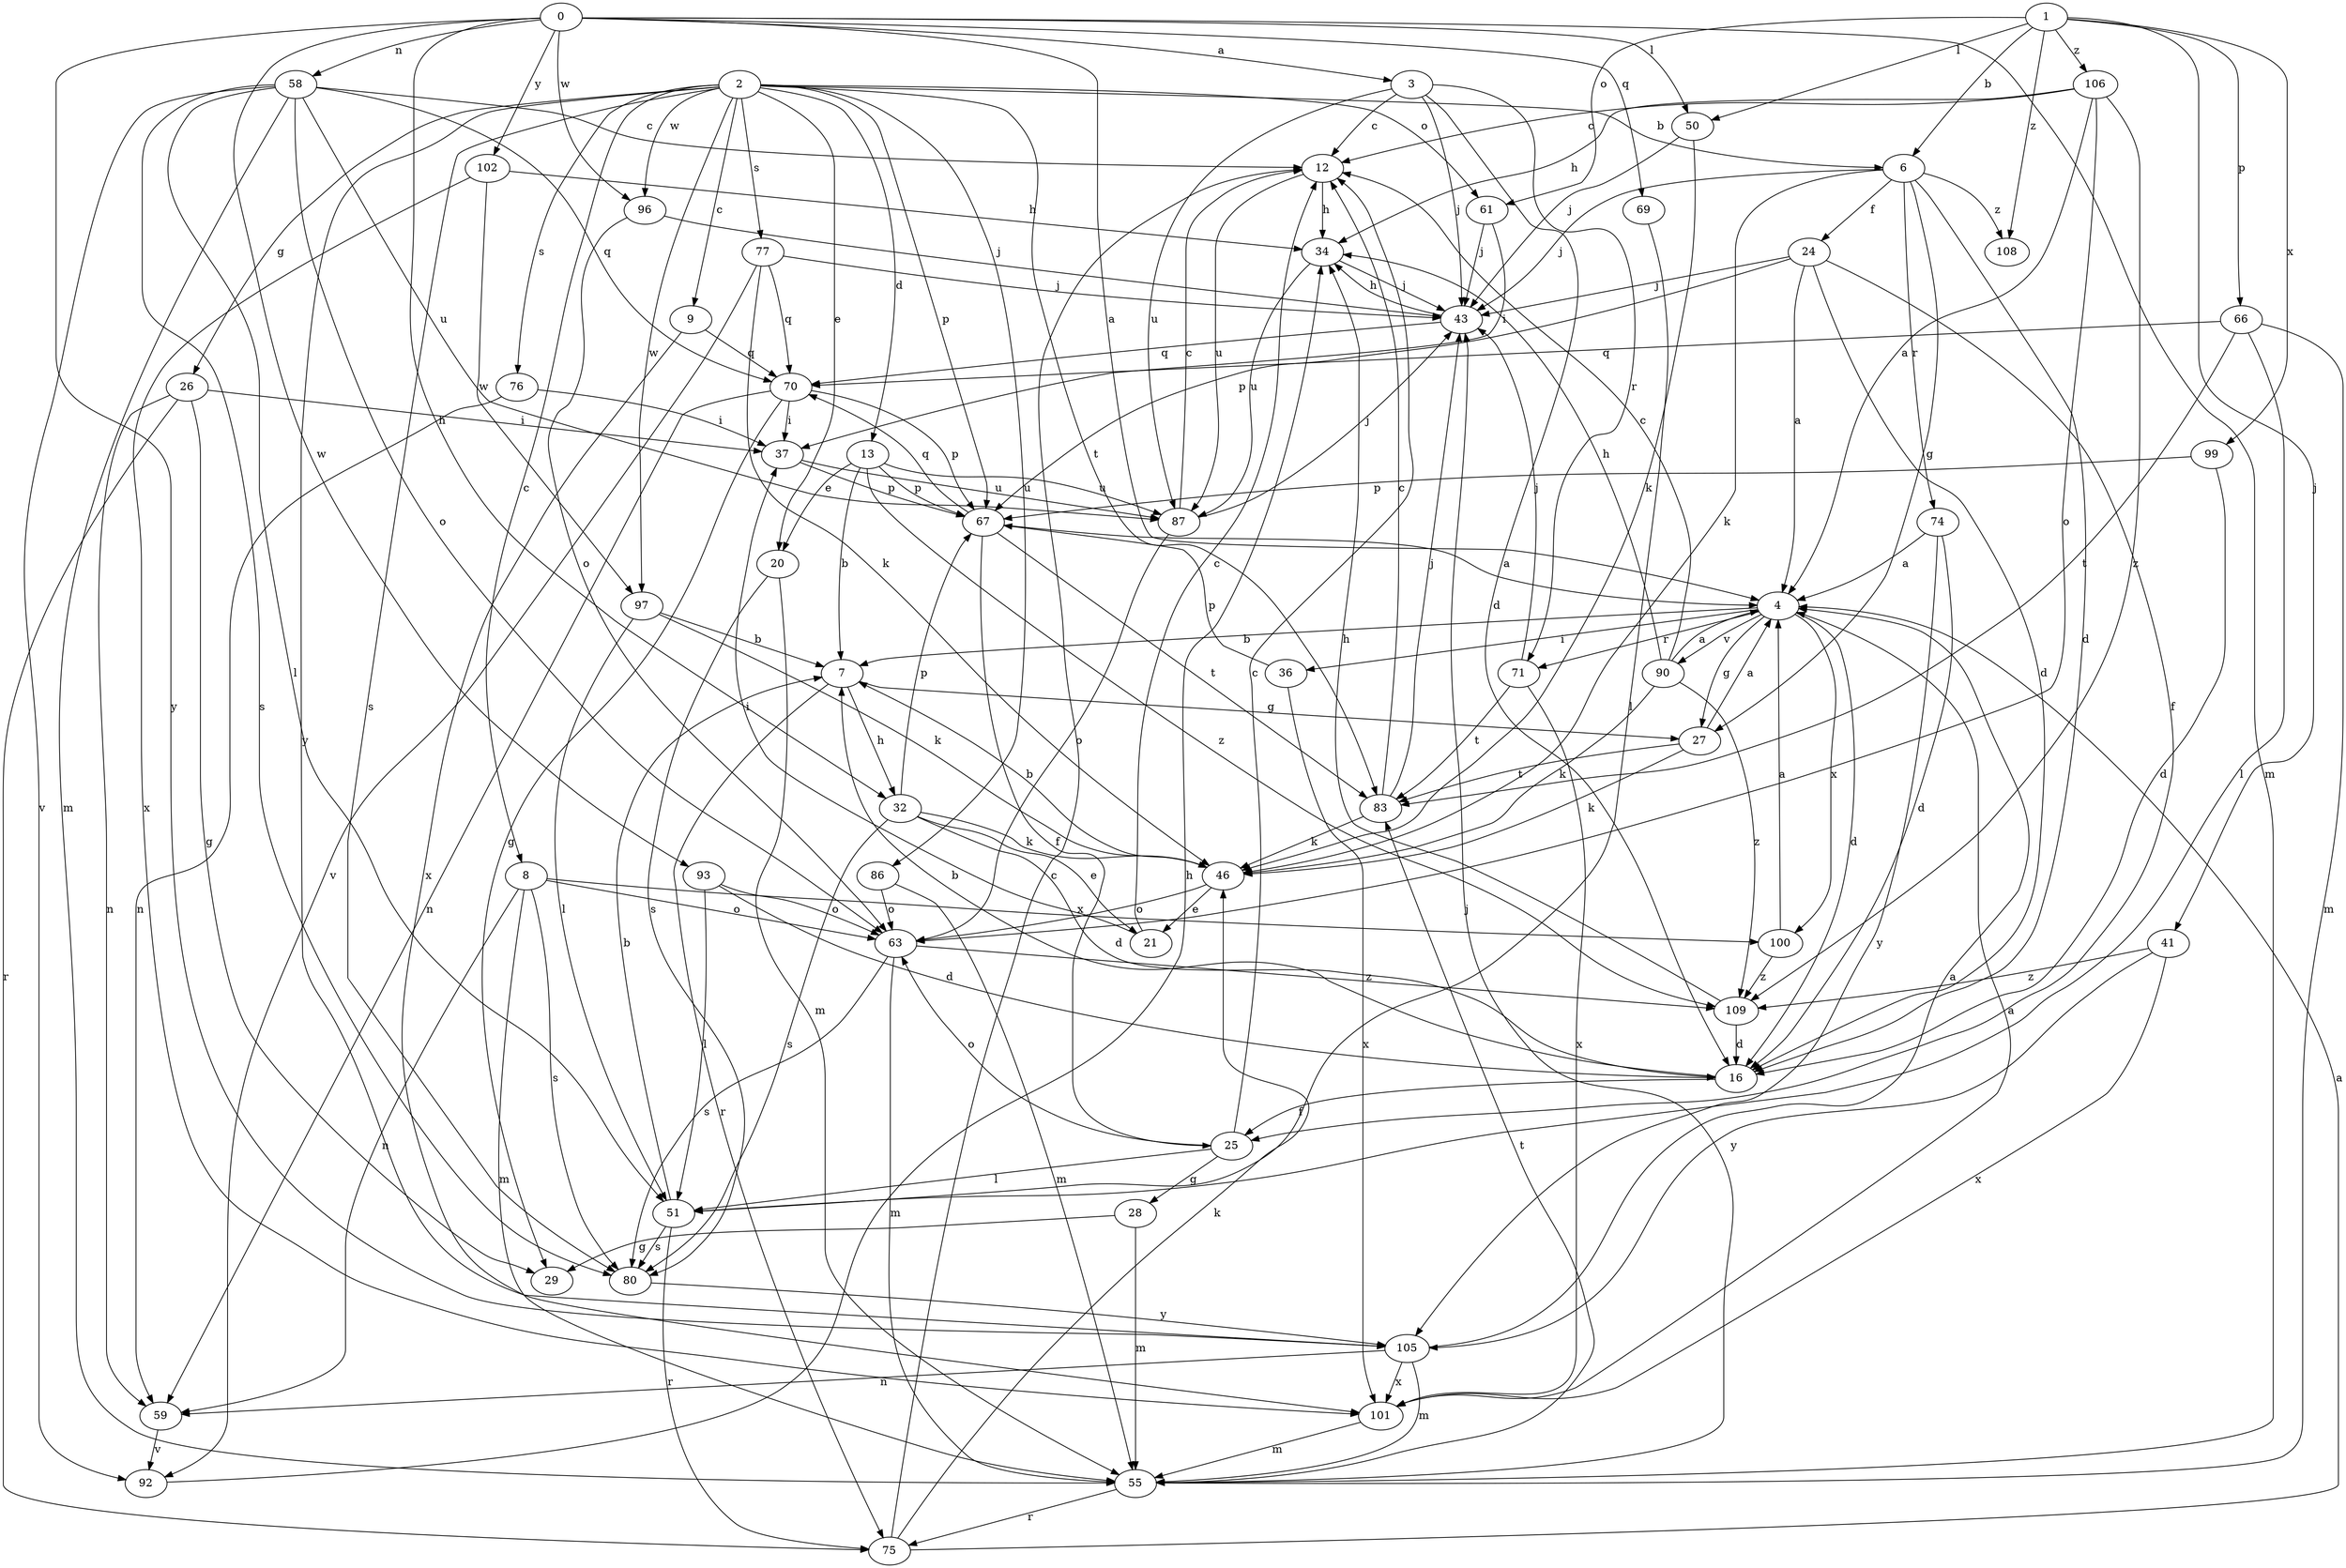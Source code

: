 strict digraph  {
0;
1;
2;
3;
4;
6;
7;
8;
9;
12;
13;
16;
20;
21;
24;
25;
26;
27;
28;
29;
32;
34;
36;
37;
41;
43;
46;
50;
51;
55;
58;
59;
61;
63;
66;
67;
69;
70;
71;
74;
75;
76;
77;
80;
83;
86;
87;
90;
92;
93;
96;
97;
99;
100;
101;
102;
105;
106;
108;
109;
0 -> 3  [label=a];
0 -> 4  [label=a];
0 -> 32  [label=h];
0 -> 50  [label=l];
0 -> 55  [label=m];
0 -> 58  [label=n];
0 -> 69  [label=q];
0 -> 93  [label=w];
0 -> 96  [label=w];
0 -> 102  [label=y];
0 -> 105  [label=y];
1 -> 6  [label=b];
1 -> 41  [label=j];
1 -> 50  [label=l];
1 -> 61  [label=o];
1 -> 66  [label=p];
1 -> 99  [label=x];
1 -> 106  [label=z];
1 -> 108  [label=z];
2 -> 6  [label=b];
2 -> 8  [label=c];
2 -> 9  [label=c];
2 -> 13  [label=d];
2 -> 20  [label=e];
2 -> 26  [label=g];
2 -> 61  [label=o];
2 -> 67  [label=p];
2 -> 76  [label=s];
2 -> 77  [label=s];
2 -> 80  [label=s];
2 -> 83  [label=t];
2 -> 86  [label=u];
2 -> 96  [label=w];
2 -> 97  [label=w];
2 -> 105  [label=y];
3 -> 12  [label=c];
3 -> 16  [label=d];
3 -> 43  [label=j];
3 -> 71  [label=r];
3 -> 87  [label=u];
4 -> 7  [label=b];
4 -> 16  [label=d];
4 -> 27  [label=g];
4 -> 36  [label=i];
4 -> 71  [label=r];
4 -> 90  [label=v];
4 -> 100  [label=x];
6 -> 16  [label=d];
6 -> 24  [label=f];
6 -> 27  [label=g];
6 -> 43  [label=j];
6 -> 46  [label=k];
6 -> 74  [label=r];
6 -> 108  [label=z];
7 -> 27  [label=g];
7 -> 32  [label=h];
7 -> 75  [label=r];
8 -> 55  [label=m];
8 -> 59  [label=n];
8 -> 63  [label=o];
8 -> 80  [label=s];
8 -> 100  [label=x];
9 -> 70  [label=q];
9 -> 101  [label=x];
12 -> 34  [label=h];
12 -> 87  [label=u];
13 -> 7  [label=b];
13 -> 20  [label=e];
13 -> 67  [label=p];
13 -> 87  [label=u];
13 -> 109  [label=z];
16 -> 7  [label=b];
16 -> 25  [label=f];
20 -> 55  [label=m];
20 -> 80  [label=s];
21 -> 12  [label=c];
21 -> 37  [label=i];
24 -> 4  [label=a];
24 -> 16  [label=d];
24 -> 25  [label=f];
24 -> 43  [label=j];
24 -> 67  [label=p];
25 -> 12  [label=c];
25 -> 28  [label=g];
25 -> 51  [label=l];
25 -> 63  [label=o];
26 -> 29  [label=g];
26 -> 37  [label=i];
26 -> 59  [label=n];
26 -> 75  [label=r];
27 -> 4  [label=a];
27 -> 46  [label=k];
27 -> 83  [label=t];
28 -> 29  [label=g];
28 -> 55  [label=m];
32 -> 16  [label=d];
32 -> 21  [label=e];
32 -> 46  [label=k];
32 -> 67  [label=p];
32 -> 80  [label=s];
34 -> 43  [label=j];
34 -> 87  [label=u];
36 -> 67  [label=p];
36 -> 101  [label=x];
37 -> 67  [label=p];
37 -> 87  [label=u];
41 -> 101  [label=x];
41 -> 105  [label=y];
41 -> 109  [label=z];
43 -> 34  [label=h];
43 -> 70  [label=q];
46 -> 7  [label=b];
46 -> 21  [label=e];
46 -> 63  [label=o];
50 -> 43  [label=j];
50 -> 46  [label=k];
51 -> 7  [label=b];
51 -> 75  [label=r];
51 -> 80  [label=s];
55 -> 43  [label=j];
55 -> 75  [label=r];
55 -> 83  [label=t];
58 -> 12  [label=c];
58 -> 51  [label=l];
58 -> 55  [label=m];
58 -> 63  [label=o];
58 -> 70  [label=q];
58 -> 80  [label=s];
58 -> 87  [label=u];
58 -> 92  [label=v];
59 -> 92  [label=v];
61 -> 37  [label=i];
61 -> 43  [label=j];
63 -> 55  [label=m];
63 -> 80  [label=s];
63 -> 109  [label=z];
66 -> 51  [label=l];
66 -> 55  [label=m];
66 -> 70  [label=q];
66 -> 83  [label=t];
67 -> 4  [label=a];
67 -> 25  [label=f];
67 -> 70  [label=q];
67 -> 83  [label=t];
69 -> 51  [label=l];
70 -> 29  [label=g];
70 -> 37  [label=i];
70 -> 59  [label=n];
70 -> 67  [label=p];
71 -> 43  [label=j];
71 -> 83  [label=t];
71 -> 101  [label=x];
74 -> 4  [label=a];
74 -> 16  [label=d];
74 -> 105  [label=y];
75 -> 4  [label=a];
75 -> 12  [label=c];
75 -> 46  [label=k];
76 -> 37  [label=i];
76 -> 59  [label=n];
77 -> 43  [label=j];
77 -> 46  [label=k];
77 -> 70  [label=q];
77 -> 92  [label=v];
80 -> 105  [label=y];
83 -> 12  [label=c];
83 -> 43  [label=j];
83 -> 46  [label=k];
86 -> 55  [label=m];
86 -> 63  [label=o];
87 -> 12  [label=c];
87 -> 43  [label=j];
87 -> 63  [label=o];
90 -> 4  [label=a];
90 -> 12  [label=c];
90 -> 34  [label=h];
90 -> 46  [label=k];
90 -> 109  [label=z];
92 -> 34  [label=h];
93 -> 16  [label=d];
93 -> 51  [label=l];
93 -> 63  [label=o];
96 -> 43  [label=j];
96 -> 63  [label=o];
97 -> 7  [label=b];
97 -> 46  [label=k];
97 -> 51  [label=l];
99 -> 16  [label=d];
99 -> 67  [label=p];
100 -> 4  [label=a];
100 -> 109  [label=z];
101 -> 4  [label=a];
101 -> 55  [label=m];
102 -> 34  [label=h];
102 -> 97  [label=w];
102 -> 101  [label=x];
105 -> 4  [label=a];
105 -> 55  [label=m];
105 -> 59  [label=n];
105 -> 101  [label=x];
106 -> 4  [label=a];
106 -> 12  [label=c];
106 -> 34  [label=h];
106 -> 63  [label=o];
106 -> 109  [label=z];
109 -> 16  [label=d];
109 -> 34  [label=h];
}
